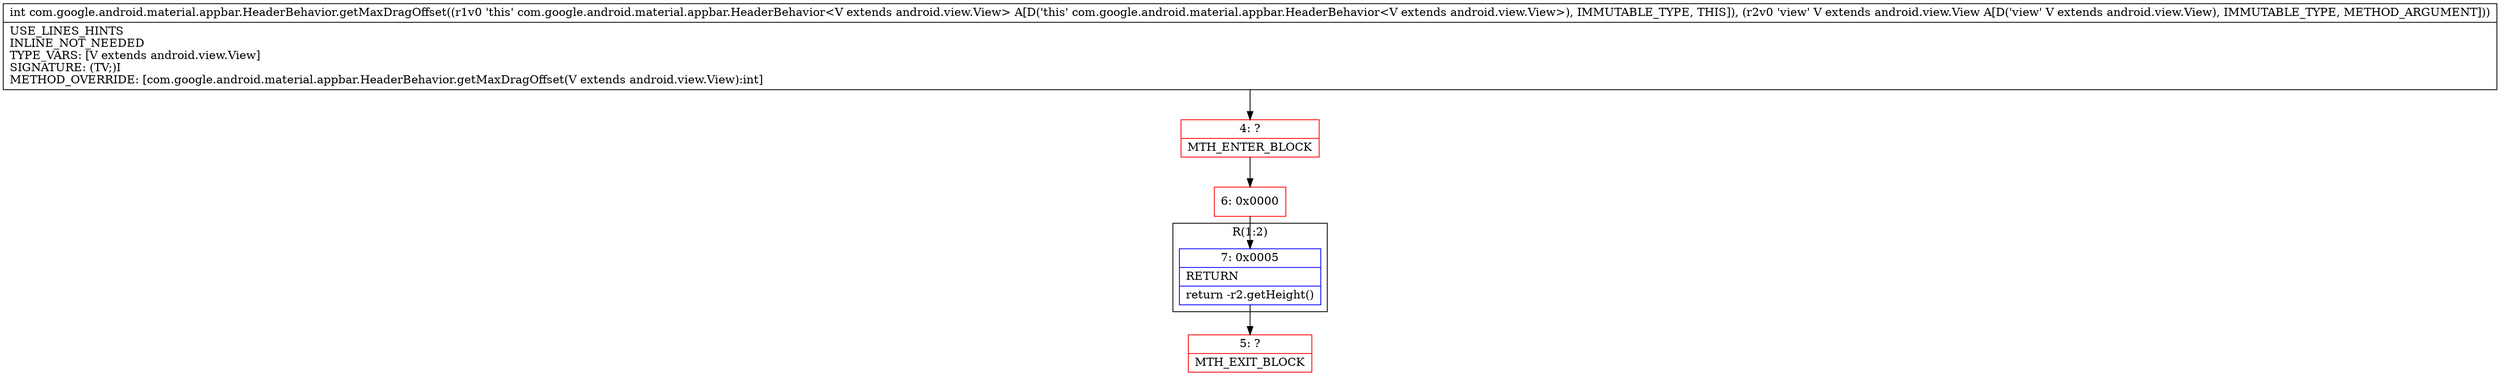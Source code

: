 digraph "CFG forcom.google.android.material.appbar.HeaderBehavior.getMaxDragOffset(Landroid\/view\/View;)I" {
subgraph cluster_Region_653400935 {
label = "R(1:2)";
node [shape=record,color=blue];
Node_7 [shape=record,label="{7\:\ 0x0005|RETURN\l|return \-r2.getHeight()\l}"];
}
Node_4 [shape=record,color=red,label="{4\:\ ?|MTH_ENTER_BLOCK\l}"];
Node_6 [shape=record,color=red,label="{6\:\ 0x0000}"];
Node_5 [shape=record,color=red,label="{5\:\ ?|MTH_EXIT_BLOCK\l}"];
MethodNode[shape=record,label="{int com.google.android.material.appbar.HeaderBehavior.getMaxDragOffset((r1v0 'this' com.google.android.material.appbar.HeaderBehavior\<V extends android.view.View\> A[D('this' com.google.android.material.appbar.HeaderBehavior\<V extends android.view.View\>), IMMUTABLE_TYPE, THIS]), (r2v0 'view' V extends android.view.View A[D('view' V extends android.view.View), IMMUTABLE_TYPE, METHOD_ARGUMENT]))  | USE_LINES_HINTS\lINLINE_NOT_NEEDED\lTYPE_VARS: [V extends android.view.View]\lSIGNATURE: (TV;)I\lMETHOD_OVERRIDE: [com.google.android.material.appbar.HeaderBehavior.getMaxDragOffset(V extends android.view.View):int]\l}"];
MethodNode -> Node_4;Node_7 -> Node_5;
Node_4 -> Node_6;
Node_6 -> Node_7;
}

